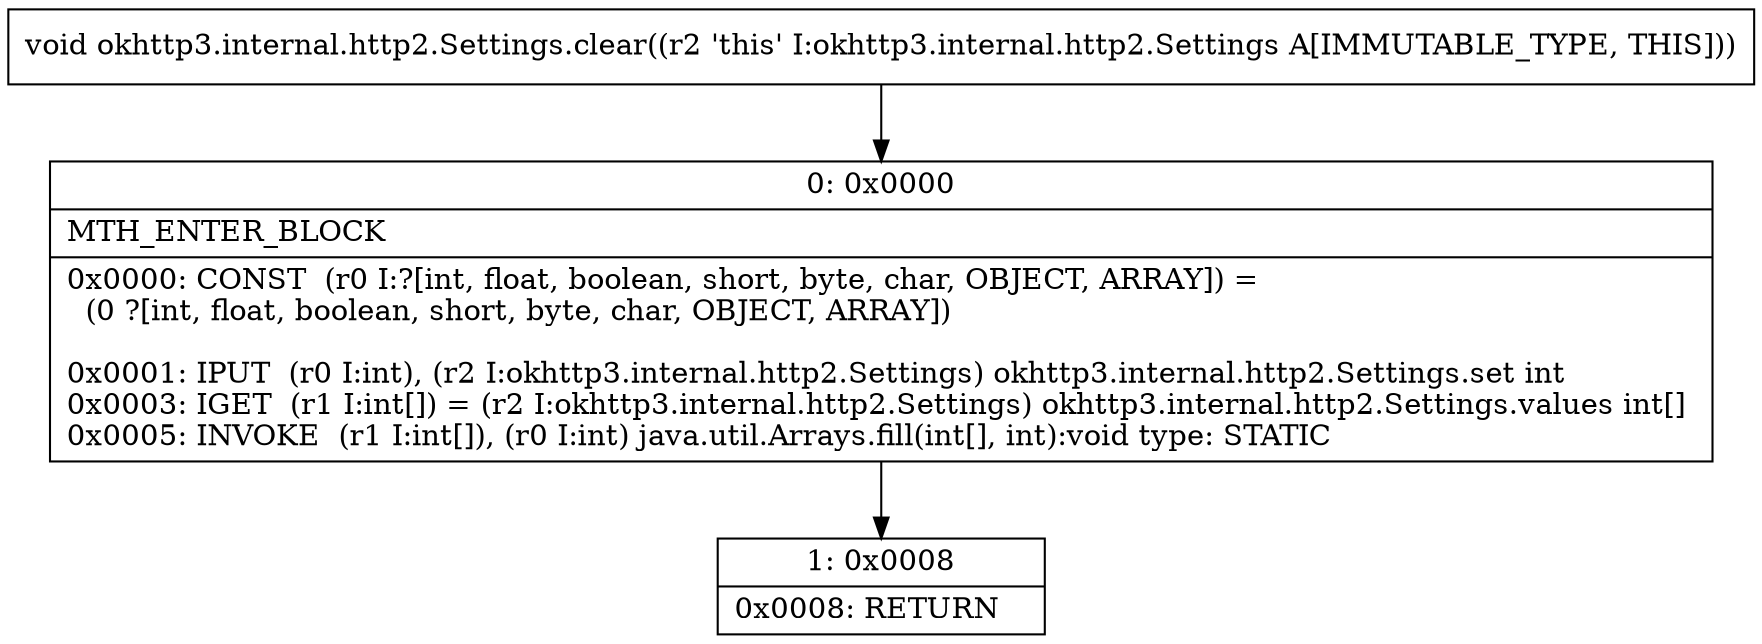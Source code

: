 digraph "CFG forokhttp3.internal.http2.Settings.clear()V" {
Node_0 [shape=record,label="{0\:\ 0x0000|MTH_ENTER_BLOCK\l|0x0000: CONST  (r0 I:?[int, float, boolean, short, byte, char, OBJECT, ARRAY]) = \l  (0 ?[int, float, boolean, short, byte, char, OBJECT, ARRAY])\l \l0x0001: IPUT  (r0 I:int), (r2 I:okhttp3.internal.http2.Settings) okhttp3.internal.http2.Settings.set int \l0x0003: IGET  (r1 I:int[]) = (r2 I:okhttp3.internal.http2.Settings) okhttp3.internal.http2.Settings.values int[] \l0x0005: INVOKE  (r1 I:int[]), (r0 I:int) java.util.Arrays.fill(int[], int):void type: STATIC \l}"];
Node_1 [shape=record,label="{1\:\ 0x0008|0x0008: RETURN   \l}"];
MethodNode[shape=record,label="{void okhttp3.internal.http2.Settings.clear((r2 'this' I:okhttp3.internal.http2.Settings A[IMMUTABLE_TYPE, THIS])) }"];
MethodNode -> Node_0;
Node_0 -> Node_1;
}

